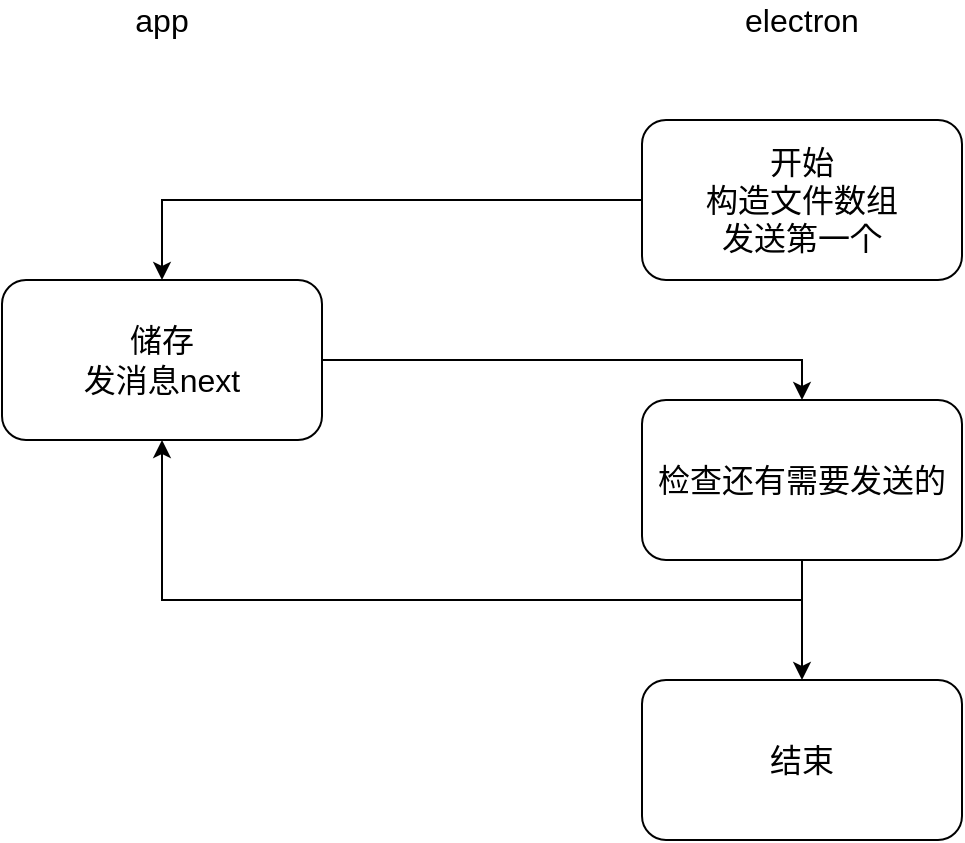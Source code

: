 <mxfile version="13.6.5">
    <diagram id="rlqwahAuSFXtt4gei7vc" name="第 1 页">
        <mxGraphModel dx="1376" dy="792" grid="0" gridSize="10" guides="1" tooltips="1" connect="1" arrows="1" fold="1" page="1" pageScale="1" pageWidth="827" pageHeight="1169" math="0" shadow="0">
            <root>
                <mxCell id="0"/>
                <mxCell id="1" parent="0"/>
                <mxCell id="19" style="edgeStyle=orthogonalEdgeStyle;rounded=0;orthogonalLoop=1;jettySize=auto;html=1;exitX=0;exitY=0.5;exitDx=0;exitDy=0;entryX=0.5;entryY=0;entryDx=0;entryDy=0;fontSize=16;" edge="1" parent="1" source="2" target="17">
                    <mxGeometry relative="1" as="geometry"/>
                </mxCell>
                <mxCell id="2" value="开始&lt;br&gt;构造文件数组&lt;br&gt;发送第一个" style="rounded=1;whiteSpace=wrap;html=1;fontSize=16;" vertex="1" parent="1">
                    <mxGeometry x="560" y="80" width="160" height="80" as="geometry"/>
                </mxCell>
                <mxCell id="15" value="electron" style="text;html=1;strokeColor=none;fillColor=none;align=center;verticalAlign=middle;whiteSpace=wrap;rounded=0;fontSize=16;" vertex="1" parent="1">
                    <mxGeometry x="560" y="20" width="160" height="20" as="geometry"/>
                </mxCell>
                <mxCell id="16" value="app" style="text;html=1;strokeColor=none;fillColor=none;align=center;verticalAlign=middle;whiteSpace=wrap;rounded=0;fontSize=16;" vertex="1" parent="1">
                    <mxGeometry x="240" y="20" width="160" height="20" as="geometry"/>
                </mxCell>
                <mxCell id="23" style="edgeStyle=orthogonalEdgeStyle;rounded=0;orthogonalLoop=1;jettySize=auto;html=1;exitX=1;exitY=0.5;exitDx=0;exitDy=0;entryX=0.5;entryY=0;entryDx=0;entryDy=0;fontSize=16;" edge="1" parent="1" source="17" target="22">
                    <mxGeometry relative="1" as="geometry"/>
                </mxCell>
                <mxCell id="17" value="储存&lt;br&gt;发消息next" style="rounded=1;whiteSpace=wrap;html=1;fontSize=16;" vertex="1" parent="1">
                    <mxGeometry x="240" y="160" width="160" height="80" as="geometry"/>
                </mxCell>
                <mxCell id="24" style="edgeStyle=orthogonalEdgeStyle;rounded=0;orthogonalLoop=1;jettySize=auto;html=1;exitX=0.5;exitY=1;exitDx=0;exitDy=0;entryX=0.5;entryY=1;entryDx=0;entryDy=0;fontSize=16;" edge="1" parent="1" source="22" target="17">
                    <mxGeometry relative="1" as="geometry">
                        <mxPoint x="440" y="360" as="targetPoint"/>
                    </mxGeometry>
                </mxCell>
                <mxCell id="26" style="edgeStyle=orthogonalEdgeStyle;rounded=0;orthogonalLoop=1;jettySize=auto;html=1;exitX=0.5;exitY=1;exitDx=0;exitDy=0;entryX=0.5;entryY=0;entryDx=0;entryDy=0;fontSize=16;" edge="1" parent="1" source="22" target="25">
                    <mxGeometry relative="1" as="geometry"/>
                </mxCell>
                <mxCell id="22" value="检查还有需要发送的" style="rounded=1;whiteSpace=wrap;html=1;fontSize=16;" vertex="1" parent="1">
                    <mxGeometry x="560" y="220" width="160" height="80" as="geometry"/>
                </mxCell>
                <mxCell id="25" value="结束" style="rounded=1;whiteSpace=wrap;html=1;fontSize=16;" vertex="1" parent="1">
                    <mxGeometry x="560" y="360" width="160" height="80" as="geometry"/>
                </mxCell>
            </root>
        </mxGraphModel>
    </diagram>
</mxfile>